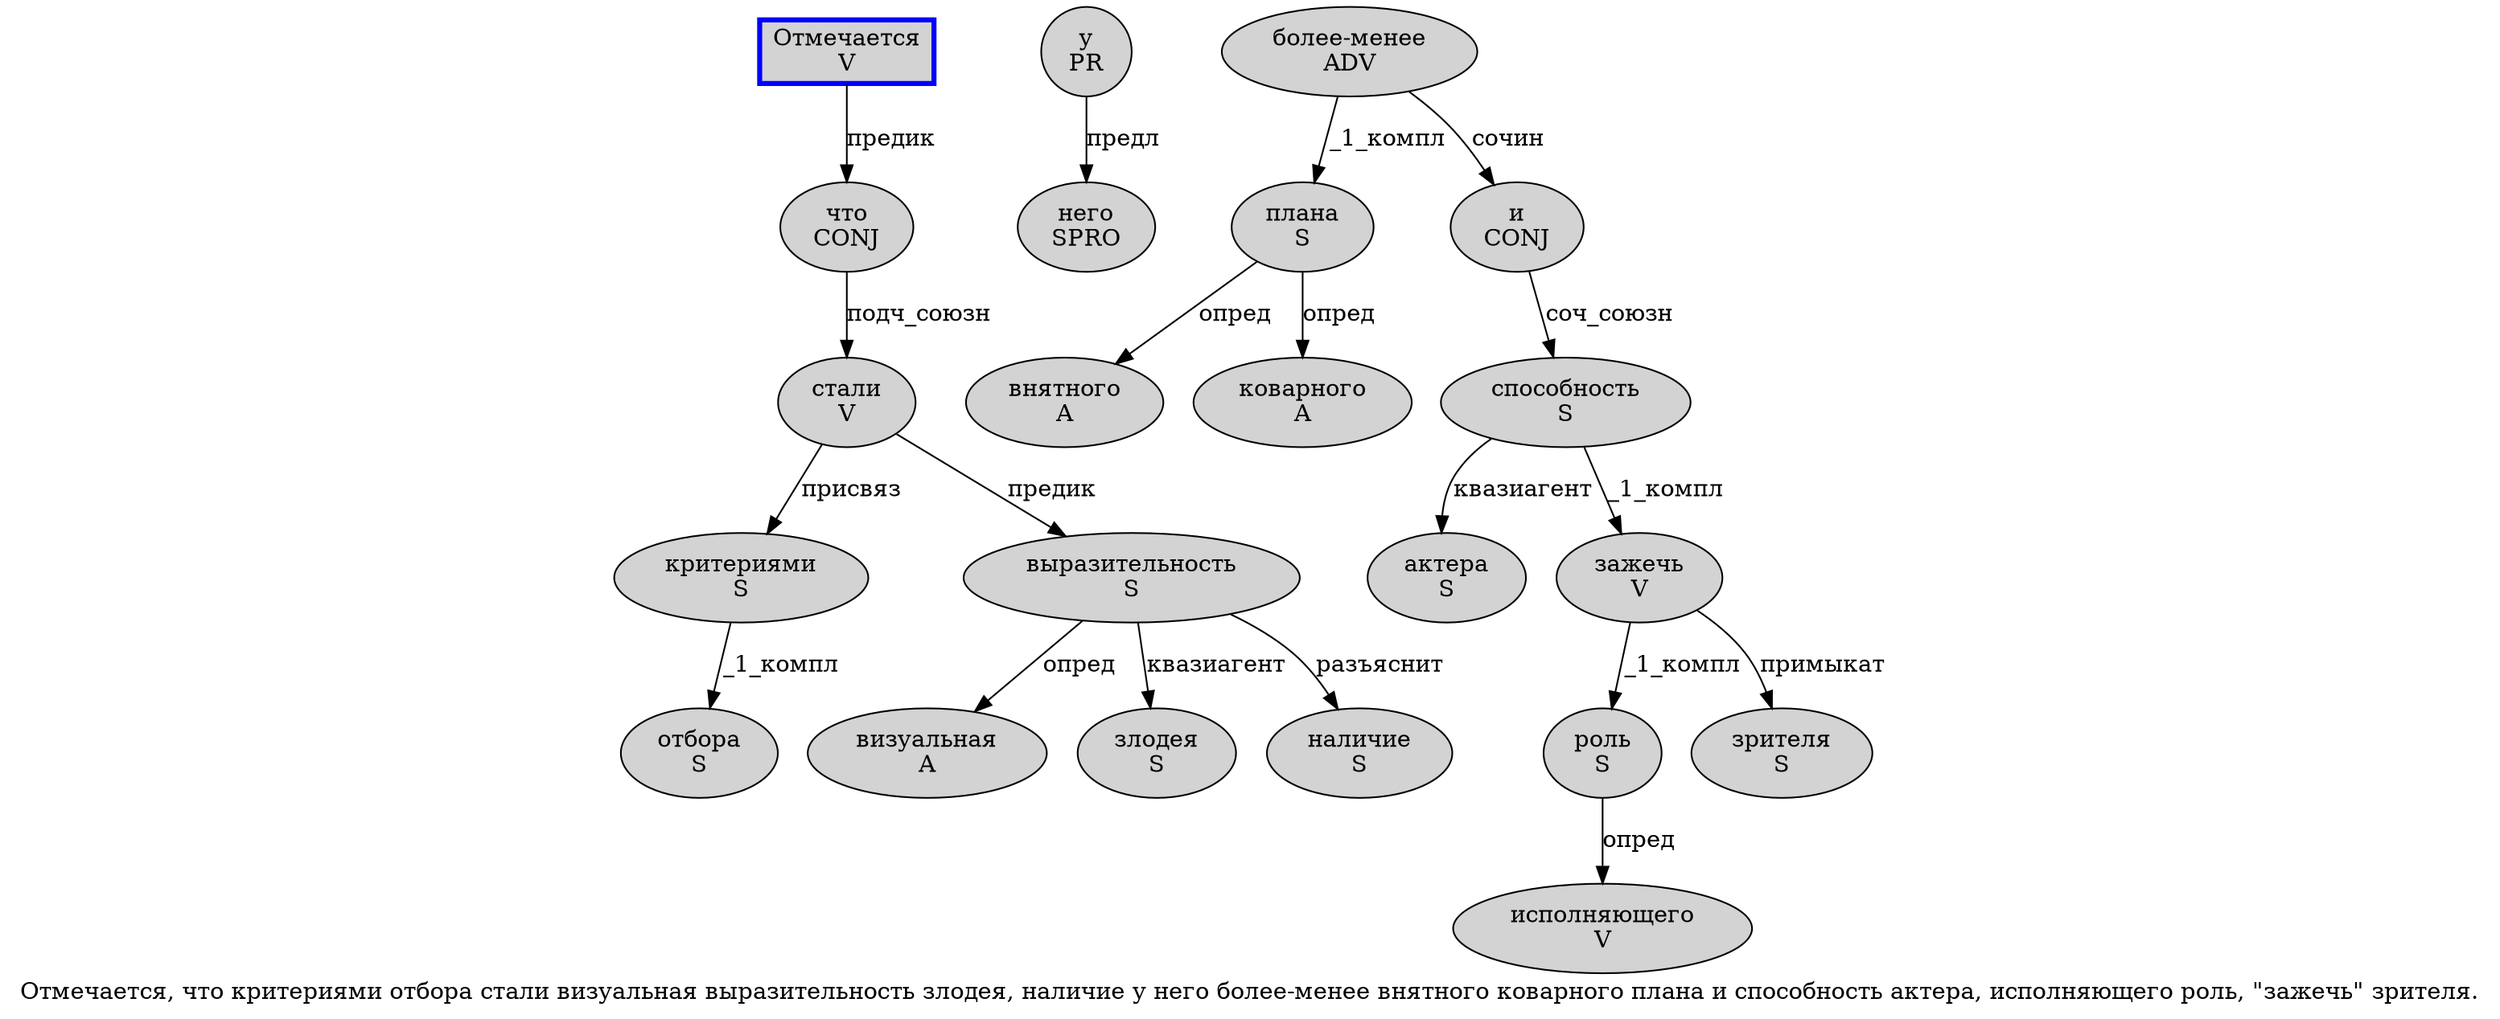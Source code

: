 digraph SENTENCE_1556 {
	graph [label="Отмечается, что критериями отбора стали визуальная выразительность злодея, наличие у него более-менее внятного коварного плана и способность актера, исполняющего роль, \"зажечь\" зрителя."]
	node [style=filled]
		0 [label="Отмечается
V" color=blue fillcolor=lightgray penwidth=3 shape=box]
		2 [label="что
CONJ" color="" fillcolor=lightgray penwidth=1 shape=ellipse]
		3 [label="критериями
S" color="" fillcolor=lightgray penwidth=1 shape=ellipse]
		4 [label="отбора
S" color="" fillcolor=lightgray penwidth=1 shape=ellipse]
		5 [label="стали
V" color="" fillcolor=lightgray penwidth=1 shape=ellipse]
		6 [label="визуальная
A" color="" fillcolor=lightgray penwidth=1 shape=ellipse]
		7 [label="выразительность
S" color="" fillcolor=lightgray penwidth=1 shape=ellipse]
		8 [label="злодея
S" color="" fillcolor=lightgray penwidth=1 shape=ellipse]
		10 [label="наличие
S" color="" fillcolor=lightgray penwidth=1 shape=ellipse]
		11 [label="у
PR" color="" fillcolor=lightgray penwidth=1 shape=ellipse]
		12 [label="него
SPRO" color="" fillcolor=lightgray penwidth=1 shape=ellipse]
		13 [label="более-менее
ADV" color="" fillcolor=lightgray penwidth=1 shape=ellipse]
		14 [label="внятного
A" color="" fillcolor=lightgray penwidth=1 shape=ellipse]
		15 [label="коварного
A" color="" fillcolor=lightgray penwidth=1 shape=ellipse]
		16 [label="плана
S" color="" fillcolor=lightgray penwidth=1 shape=ellipse]
		17 [label="и
CONJ" color="" fillcolor=lightgray penwidth=1 shape=ellipse]
		18 [label="способность
S" color="" fillcolor=lightgray penwidth=1 shape=ellipse]
		19 [label="актера
S" color="" fillcolor=lightgray penwidth=1 shape=ellipse]
		21 [label="исполняющего
V" color="" fillcolor=lightgray penwidth=1 shape=ellipse]
		22 [label="роль
S" color="" fillcolor=lightgray penwidth=1 shape=ellipse]
		25 [label="зажечь
V" color="" fillcolor=lightgray penwidth=1 shape=ellipse]
		27 [label="зрителя
S" color="" fillcolor=lightgray penwidth=1 shape=ellipse]
			5 -> 3 [label="присвяз"]
			5 -> 7 [label="предик"]
			2 -> 5 [label="подч_союзн"]
			3 -> 4 [label="_1_компл"]
			18 -> 19 [label="квазиагент"]
			18 -> 25 [label="_1_компл"]
			25 -> 22 [label="_1_компл"]
			25 -> 27 [label="примыкат"]
			22 -> 21 [label="опред"]
			11 -> 12 [label="предл"]
			13 -> 16 [label="_1_компл"]
			13 -> 17 [label="сочин"]
			7 -> 6 [label="опред"]
			7 -> 8 [label="квазиагент"]
			7 -> 10 [label="разъяснит"]
			17 -> 18 [label="соч_союзн"]
			16 -> 14 [label="опред"]
			16 -> 15 [label="опред"]
			0 -> 2 [label="предик"]
}